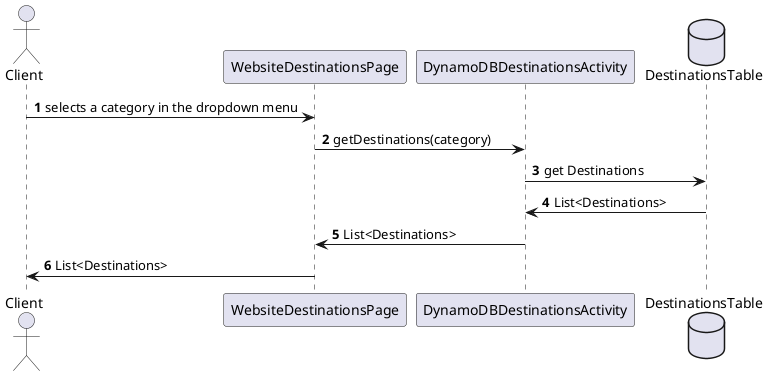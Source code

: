 @startuml
'https://plantuml.com/sequence-diagram
actor Client
participant WebsiteDestinationsPage
participant DynamoDBDestinationsActivity
database DestinationsTable
autonumber

Client -> WebsiteDestinationsPage: selects a category in the dropdown menu
WebsiteDestinationsPage -> DynamoDBDestinationsActivity: getDestinations(category)

DynamoDBDestinationsActivity -> DestinationsTable: get Destinations
DynamoDBDestinationsActivity <- DestinationsTable: List<Destinations>
DynamoDBDestinationsActivity -> WebsiteDestinationsPage: List<Destinations>
Client<- WebsiteDestinationsPage: List<Destinations>

@enduml
